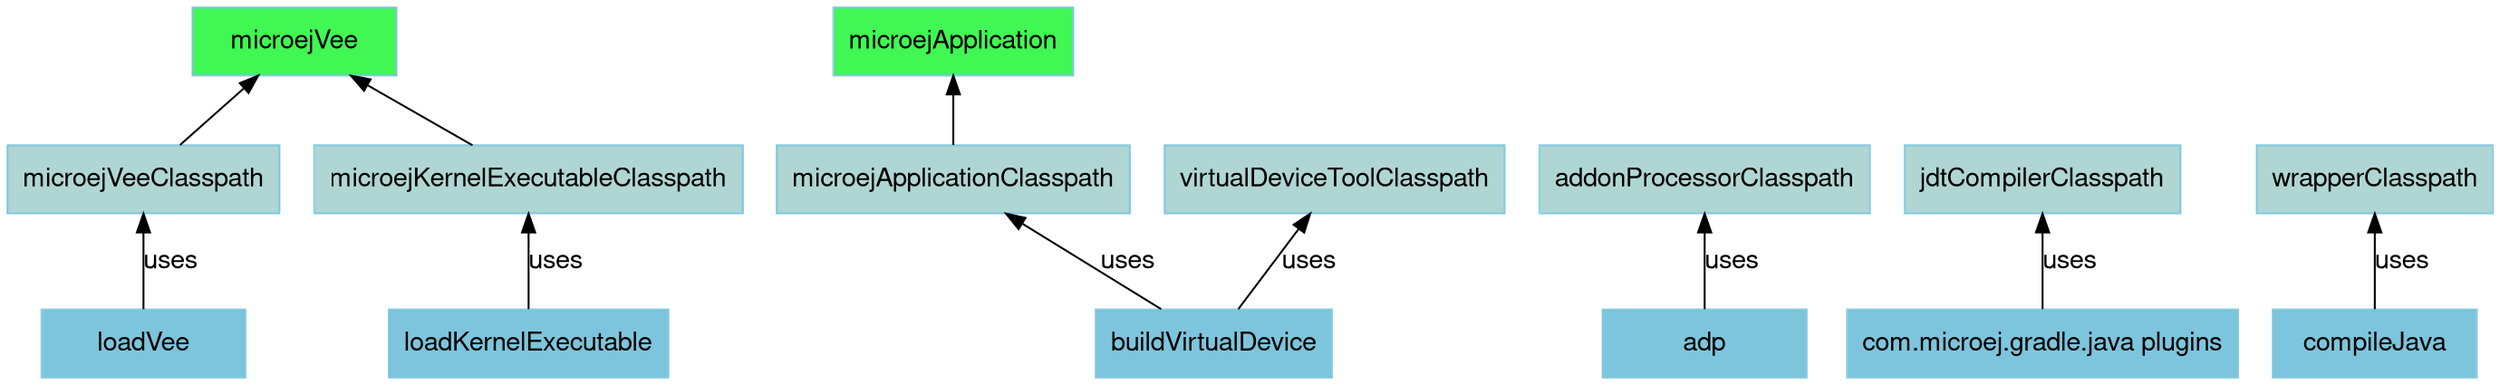 digraph mygraph {
    rankdir="BT";
    bgcolor="transparent"
    fontname="Helvetica,Arial,sans-serif"
    node [
        shape = box
        width = 1.5
        color = "#7dc5dc"
        style = filled
        fontname="Helvetica,Arial,sans-serif"
    ]
    edge [fontname="Helvetica,Arial,sans-serif"]
    "microejVee" [fillcolor = "#41f753"]
    "microejApplication" [fillcolor = "#41f753"]
    "microejApplicationClasspath" [fillcolor = "#b0d6d3"]
    "microejVeeClasspath" [fillcolor = "#b0d6d3"]
    "microejKernelExecutableClasspath" [fillcolor = "#b0d6d3"]
    "virtualDeviceToolClasspath" [fillcolor = "#b0d6d3"]
    "addonProcessorClasspath" [fillcolor = "#b0d6d3"]
    "jdtCompilerClasspath" [fillcolor = "#b0d6d3"]
    "wrapperClasspath" [fillcolor = "#b0d6d3"]

    "loadVee" -> "microejVeeClasspath" [ label="uses" ]
    "microejVeeClasspath" -> "microejVee"
    "loadKernelExecutable" -> "microejKernelExecutableClasspath" [ label="uses" ]
    "microejKernelExecutableClasspath" -> "microejVee"
    "buildVirtualDevice" -> "microejApplicationClasspath" [ label="uses" ]
    "buildVirtualDevice" -> "virtualDeviceToolClasspath" [ label="uses" ]
    "microejApplicationClasspath" -> "microejApplication"
    "adp" -> "addonProcessorClasspath" [ label="uses" ]
    "com.microej.gradle.java plugins" -> "jdtCompilerClasspath" [ label="uses" ]
    "compileJava" -> "wrapperClasspath" [ label="uses" ]
}